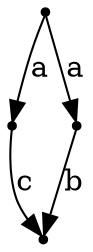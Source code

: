 digraph { node[shape="point"]
N0 -> N3[label = "a"];
N3 -> N1[label = "c"];
N0 -> N2[label = "a"];
N2 -> N1[label = "b"];
}
